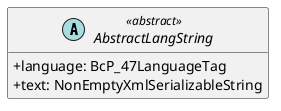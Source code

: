 @startuml
skinparam classAttributeIconSize 0
hide methods

abstract class AbstractLangString <<abstract>> {
  +language: BcP_47LanguageTag 
  +text: NonEmptyXmlSerializableString 
}
@enduml